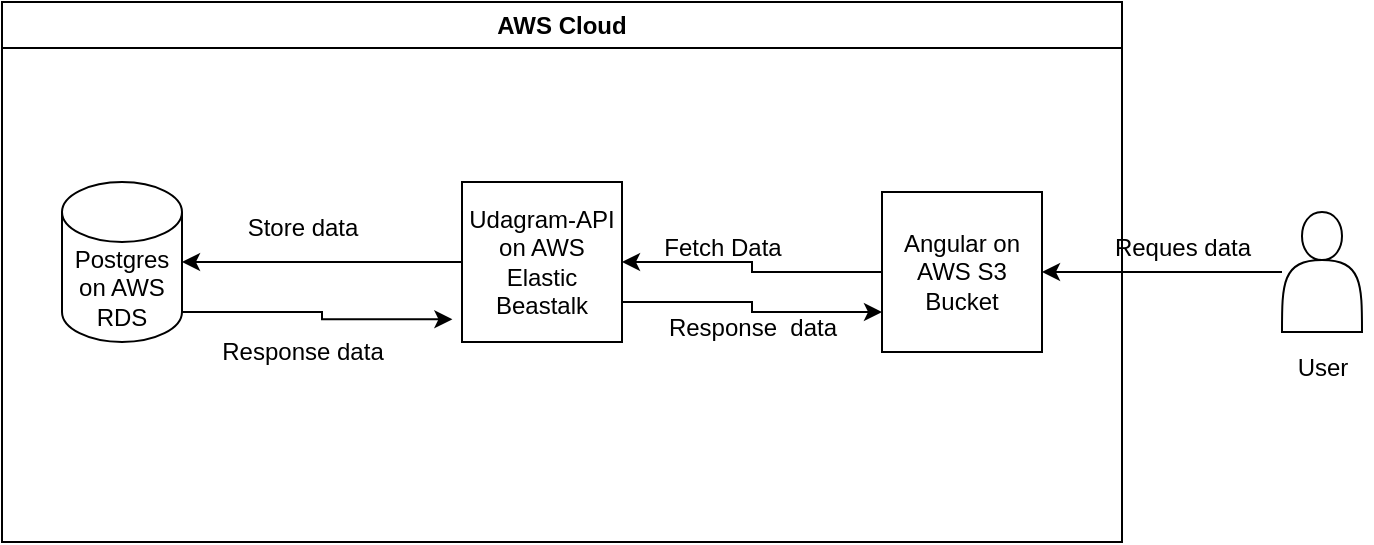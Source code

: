 <mxfile version="23.1.5" type="device">
  <diagram id="C5RBs43oDa-KdzZeNtuy" name="Page-1">
    <mxGraphModel dx="1276" dy="606" grid="1" gridSize="10" guides="1" tooltips="1" connect="1" arrows="1" fold="1" page="1" pageScale="1" pageWidth="827" pageHeight="1169" math="0" shadow="0">
      <root>
        <mxCell id="WIyWlLk6GJQsqaUBKTNV-0" />
        <mxCell id="WIyWlLk6GJQsqaUBKTNV-1" parent="WIyWlLk6GJQsqaUBKTNV-0" />
        <mxCell id="U0PbyoiGpdLUyQ0yNcpd-0" value="AWS Cloud" style="swimlane;whiteSpace=wrap;html=1;" vertex="1" parent="WIyWlLk6GJQsqaUBKTNV-1">
          <mxGeometry x="130" y="390" width="560" height="270" as="geometry" />
        </mxCell>
        <mxCell id="U0PbyoiGpdLUyQ0yNcpd-18" style="edgeStyle=orthogonalEdgeStyle;rounded=0;orthogonalLoop=1;jettySize=auto;html=1;exitX=1;exitY=1;exitDx=0;exitDy=-15;exitPerimeter=0;entryX=-0.06;entryY=0.858;entryDx=0;entryDy=0;entryPerimeter=0;" edge="1" parent="U0PbyoiGpdLUyQ0yNcpd-0" source="U0PbyoiGpdLUyQ0yNcpd-1" target="U0PbyoiGpdLUyQ0yNcpd-3">
          <mxGeometry relative="1" as="geometry">
            <mxPoint x="160" y="155" as="targetPoint" />
          </mxGeometry>
        </mxCell>
        <mxCell id="U0PbyoiGpdLUyQ0yNcpd-1" value="Postgres&lt;br&gt;on AWS RDS" style="shape=cylinder3;whiteSpace=wrap;html=1;boundedLbl=1;backgroundOutline=1;size=15;" vertex="1" parent="U0PbyoiGpdLUyQ0yNcpd-0">
          <mxGeometry x="30" y="90" width="60" height="80" as="geometry" />
        </mxCell>
        <mxCell id="U0PbyoiGpdLUyQ0yNcpd-20" style="edgeStyle=orthogonalEdgeStyle;rounded=0;orthogonalLoop=1;jettySize=auto;html=1;exitX=1;exitY=0.75;exitDx=0;exitDy=0;entryX=0;entryY=0.75;entryDx=0;entryDy=0;" edge="1" parent="U0PbyoiGpdLUyQ0yNcpd-0" source="U0PbyoiGpdLUyQ0yNcpd-3" target="U0PbyoiGpdLUyQ0yNcpd-4">
          <mxGeometry relative="1" as="geometry" />
        </mxCell>
        <mxCell id="U0PbyoiGpdLUyQ0yNcpd-3" value="Udagram-API&lt;br&gt;on AWS&lt;br&gt;Elastic Beastalk" style="whiteSpace=wrap;html=1;aspect=fixed;" vertex="1" parent="U0PbyoiGpdLUyQ0yNcpd-0">
          <mxGeometry x="230" y="90" width="80" height="80" as="geometry" />
        </mxCell>
        <mxCell id="U0PbyoiGpdLUyQ0yNcpd-19" style="edgeStyle=orthogonalEdgeStyle;rounded=0;orthogonalLoop=1;jettySize=auto;html=1;exitX=0;exitY=0.5;exitDx=0;exitDy=0;entryX=1;entryY=0.5;entryDx=0;entryDy=0;" edge="1" parent="U0PbyoiGpdLUyQ0yNcpd-0" source="U0PbyoiGpdLUyQ0yNcpd-4" target="U0PbyoiGpdLUyQ0yNcpd-3">
          <mxGeometry relative="1" as="geometry" />
        </mxCell>
        <mxCell id="U0PbyoiGpdLUyQ0yNcpd-4" value="Angular on AWS S3 Bucket" style="whiteSpace=wrap;html=1;aspect=fixed;" vertex="1" parent="U0PbyoiGpdLUyQ0yNcpd-0">
          <mxGeometry x="440" y="95" width="80" height="80" as="geometry" />
        </mxCell>
        <mxCell id="U0PbyoiGpdLUyQ0yNcpd-14" style="edgeStyle=orthogonalEdgeStyle;rounded=0;orthogonalLoop=1;jettySize=auto;html=1;entryX=1;entryY=0.5;entryDx=0;entryDy=0;entryPerimeter=0;" edge="1" parent="U0PbyoiGpdLUyQ0yNcpd-0" source="U0PbyoiGpdLUyQ0yNcpd-3" target="U0PbyoiGpdLUyQ0yNcpd-1">
          <mxGeometry relative="1" as="geometry" />
        </mxCell>
        <mxCell id="U0PbyoiGpdLUyQ0yNcpd-17" value="Response data" style="text;html=1;align=center;verticalAlign=middle;resizable=0;points=[];autosize=1;strokeColor=none;fillColor=none;" vertex="1" parent="U0PbyoiGpdLUyQ0yNcpd-0">
          <mxGeometry x="100" y="160" width="100" height="30" as="geometry" />
        </mxCell>
        <mxCell id="U0PbyoiGpdLUyQ0yNcpd-21" value="Response&amp;nbsp; data" style="text;html=1;align=center;verticalAlign=middle;resizable=0;points=[];autosize=1;strokeColor=none;fillColor=none;" vertex="1" parent="U0PbyoiGpdLUyQ0yNcpd-0">
          <mxGeometry x="320" y="148" width="110" height="30" as="geometry" />
        </mxCell>
        <mxCell id="U0PbyoiGpdLUyQ0yNcpd-9" style="edgeStyle=orthogonalEdgeStyle;rounded=0;orthogonalLoop=1;jettySize=auto;html=1;" edge="1" parent="WIyWlLk6GJQsqaUBKTNV-1" source="U0PbyoiGpdLUyQ0yNcpd-5" target="U0PbyoiGpdLUyQ0yNcpd-4">
          <mxGeometry relative="1" as="geometry" />
        </mxCell>
        <mxCell id="U0PbyoiGpdLUyQ0yNcpd-5" value="" style="shape=actor;whiteSpace=wrap;html=1;" vertex="1" parent="WIyWlLk6GJQsqaUBKTNV-1">
          <mxGeometry x="770" y="495" width="40" height="60" as="geometry" />
        </mxCell>
        <mxCell id="U0PbyoiGpdLUyQ0yNcpd-8" value="User" style="text;html=1;align=center;verticalAlign=middle;resizable=0;points=[];autosize=1;strokeColor=none;fillColor=none;" vertex="1" parent="WIyWlLk6GJQsqaUBKTNV-1">
          <mxGeometry x="765" y="558" width="50" height="30" as="geometry" />
        </mxCell>
        <mxCell id="U0PbyoiGpdLUyQ0yNcpd-10" value="Reques data" style="text;html=1;align=center;verticalAlign=middle;resizable=0;points=[];autosize=1;strokeColor=none;fillColor=none;" vertex="1" parent="WIyWlLk6GJQsqaUBKTNV-1">
          <mxGeometry x="675" y="498" width="90" height="30" as="geometry" />
        </mxCell>
        <mxCell id="U0PbyoiGpdLUyQ0yNcpd-13" value="Fetch Data" style="text;html=1;align=center;verticalAlign=middle;resizable=0;points=[];autosize=1;strokeColor=none;fillColor=none;" vertex="1" parent="WIyWlLk6GJQsqaUBKTNV-1">
          <mxGeometry x="450" y="498" width="80" height="30" as="geometry" />
        </mxCell>
        <mxCell id="U0PbyoiGpdLUyQ0yNcpd-15" value="Store data" style="text;html=1;align=center;verticalAlign=middle;resizable=0;points=[];autosize=1;strokeColor=none;fillColor=none;" vertex="1" parent="WIyWlLk6GJQsqaUBKTNV-1">
          <mxGeometry x="240" y="488" width="80" height="30" as="geometry" />
        </mxCell>
      </root>
    </mxGraphModel>
  </diagram>
</mxfile>
